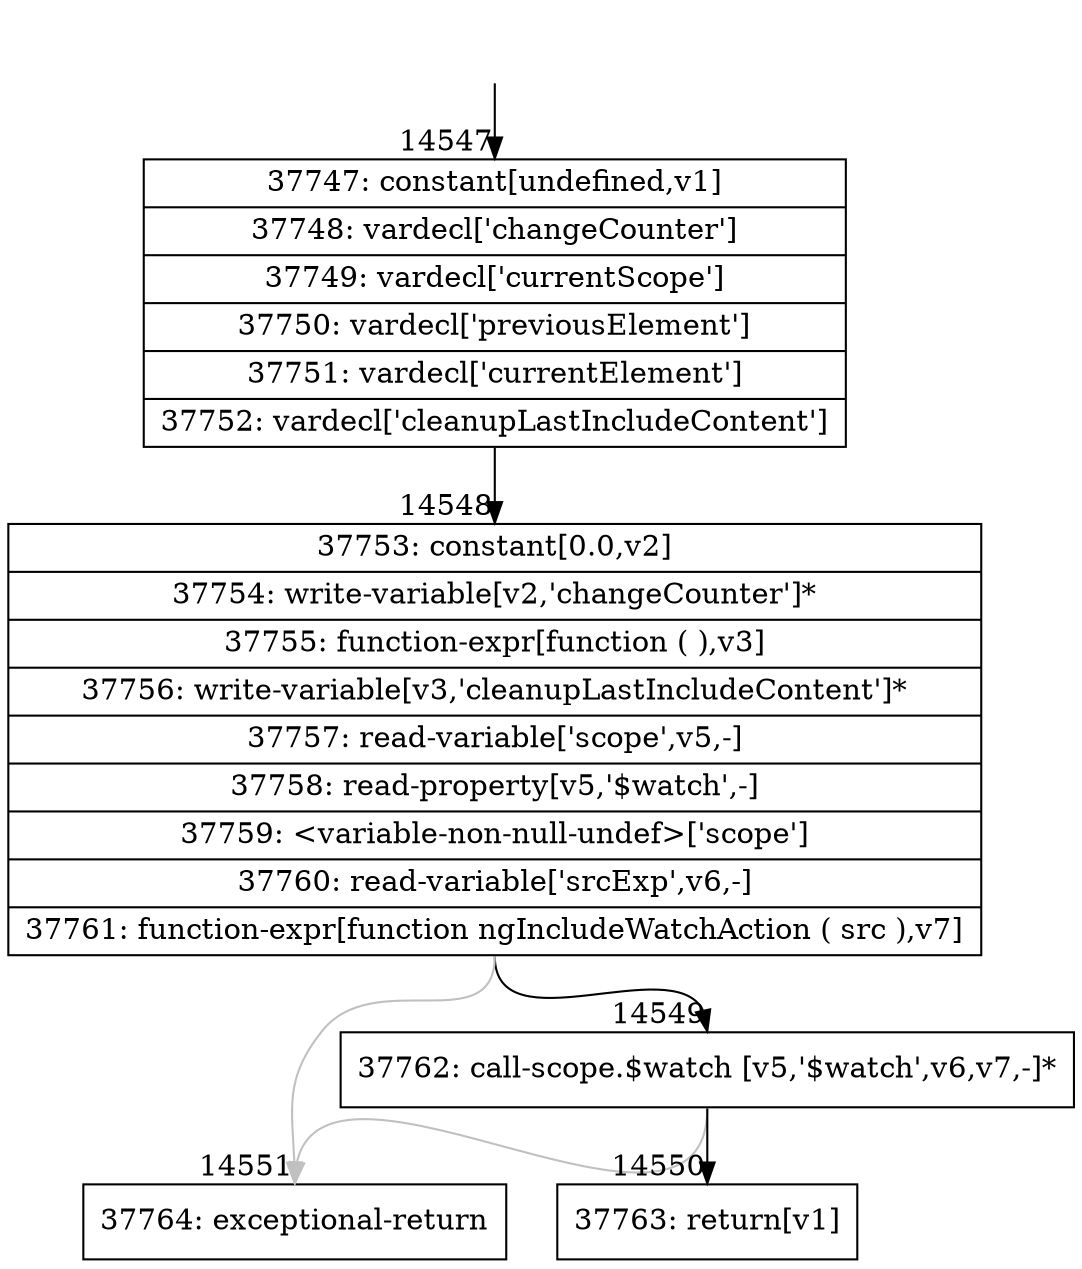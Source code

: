digraph {
rankdir="TD"
BB_entry1152[shape=none,label=""];
BB_entry1152 -> BB14547 [tailport=s, headport=n, headlabel="    14547"]
BB14547 [shape=record label="{37747: constant[undefined,v1]|37748: vardecl['changeCounter']|37749: vardecl['currentScope']|37750: vardecl['previousElement']|37751: vardecl['currentElement']|37752: vardecl['cleanupLastIncludeContent']}" ] 
BB14547 -> BB14548 [tailport=s, headport=n, headlabel="      14548"]
BB14548 [shape=record label="{37753: constant[0.0,v2]|37754: write-variable[v2,'changeCounter']*|37755: function-expr[function ( ),v3]|37756: write-variable[v3,'cleanupLastIncludeContent']*|37757: read-variable['scope',v5,-]|37758: read-property[v5,'$watch',-]|37759: \<variable-non-null-undef\>['scope']|37760: read-variable['srcExp',v6,-]|37761: function-expr[function ngIncludeWatchAction ( src ),v7]}" ] 
BB14548 -> BB14549 [tailport=s, headport=n, headlabel="      14549"]
BB14548 -> BB14551 [tailport=s, headport=n, color=gray, headlabel="      14551"]
BB14549 [shape=record label="{37762: call-scope.$watch [v5,'$watch',v6,v7,-]*}" ] 
BB14549 -> BB14550 [tailport=s, headport=n, headlabel="      14550"]
BB14549 -> BB14551 [tailport=s, headport=n, color=gray]
BB14550 [shape=record label="{37763: return[v1]}" ] 
BB14551 [shape=record label="{37764: exceptional-return}" ] 
//#$~ 24104
}
